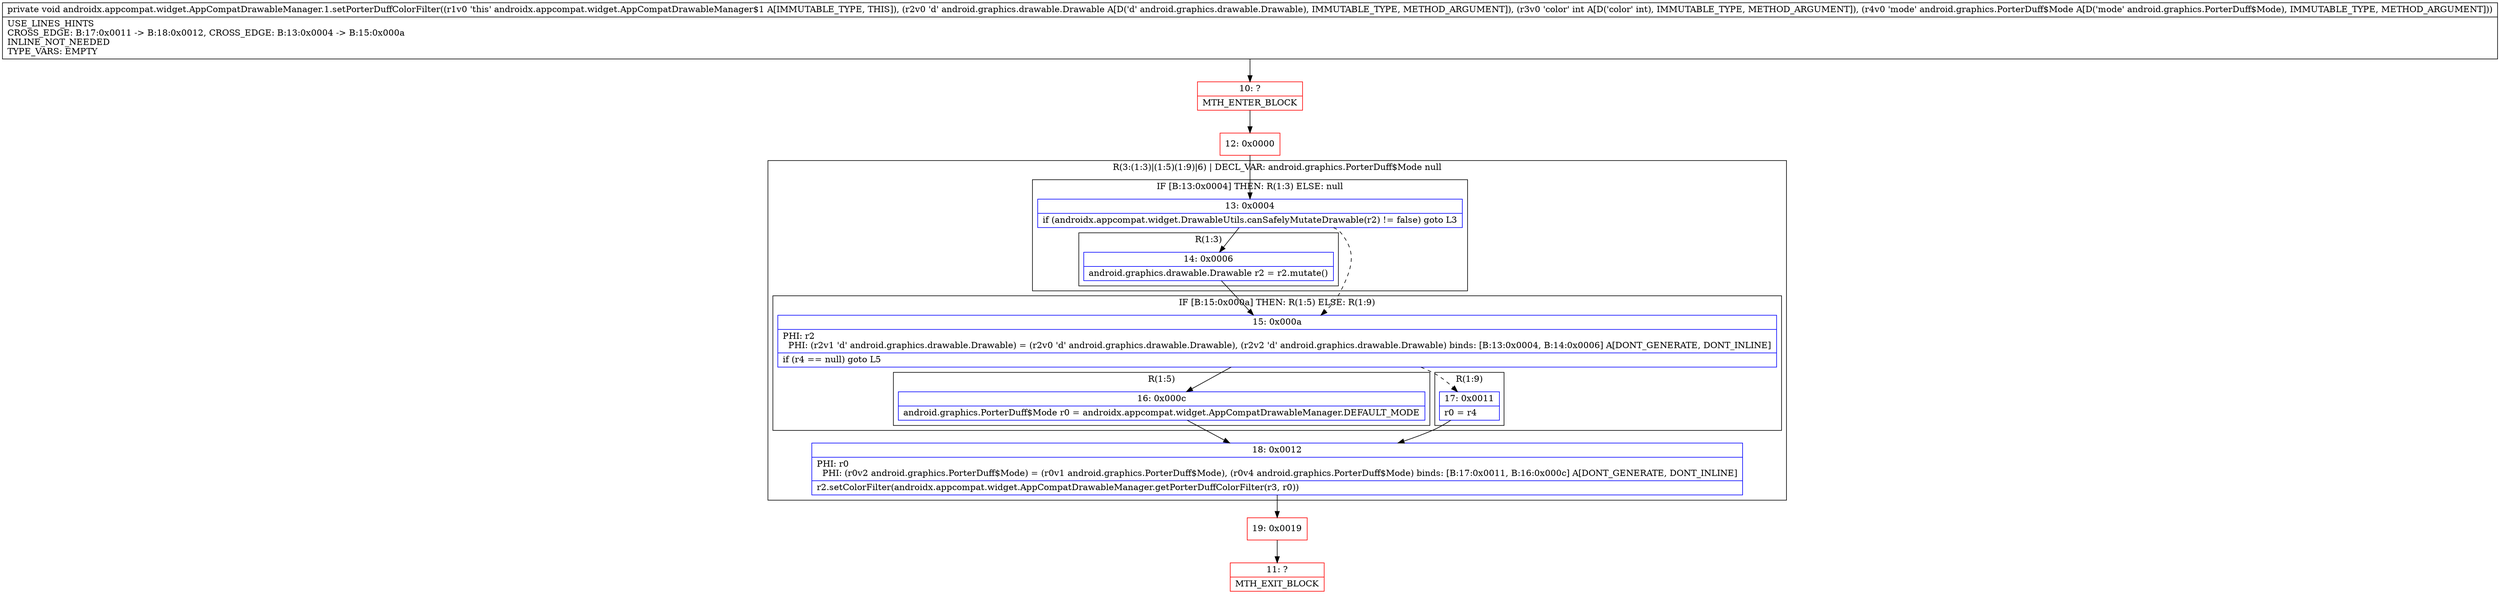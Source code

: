 digraph "CFG forandroidx.appcompat.widget.AppCompatDrawableManager.1.setPorterDuffColorFilter(Landroid\/graphics\/drawable\/Drawable;ILandroid\/graphics\/PorterDuff$Mode;)V" {
subgraph cluster_Region_686476859 {
label = "R(3:(1:3)|(1:5)(1:9)|6) | DECL_VAR: android.graphics.PorterDuff$Mode null\l";
node [shape=record,color=blue];
subgraph cluster_IfRegion_1918298205 {
label = "IF [B:13:0x0004] THEN: R(1:3) ELSE: null";
node [shape=record,color=blue];
Node_13 [shape=record,label="{13\:\ 0x0004|if (androidx.appcompat.widget.DrawableUtils.canSafelyMutateDrawable(r2) != false) goto L3\l}"];
subgraph cluster_Region_1832346463 {
label = "R(1:3)";
node [shape=record,color=blue];
Node_14 [shape=record,label="{14\:\ 0x0006|android.graphics.drawable.Drawable r2 = r2.mutate()\l}"];
}
}
subgraph cluster_IfRegion_1105143941 {
label = "IF [B:15:0x000a] THEN: R(1:5) ELSE: R(1:9)";
node [shape=record,color=blue];
Node_15 [shape=record,label="{15\:\ 0x000a|PHI: r2 \l  PHI: (r2v1 'd' android.graphics.drawable.Drawable) = (r2v0 'd' android.graphics.drawable.Drawable), (r2v2 'd' android.graphics.drawable.Drawable) binds: [B:13:0x0004, B:14:0x0006] A[DONT_GENERATE, DONT_INLINE]\l|if (r4 == null) goto L5\l}"];
subgraph cluster_Region_1264908898 {
label = "R(1:5)";
node [shape=record,color=blue];
Node_16 [shape=record,label="{16\:\ 0x000c|android.graphics.PorterDuff$Mode r0 = androidx.appcompat.widget.AppCompatDrawableManager.DEFAULT_MODE\l}"];
}
subgraph cluster_Region_1149130588 {
label = "R(1:9)";
node [shape=record,color=blue];
Node_17 [shape=record,label="{17\:\ 0x0011|r0 = r4\l}"];
}
}
Node_18 [shape=record,label="{18\:\ 0x0012|PHI: r0 \l  PHI: (r0v2 android.graphics.PorterDuff$Mode) = (r0v1 android.graphics.PorterDuff$Mode), (r0v4 android.graphics.PorterDuff$Mode) binds: [B:17:0x0011, B:16:0x000c] A[DONT_GENERATE, DONT_INLINE]\l|r2.setColorFilter(androidx.appcompat.widget.AppCompatDrawableManager.getPorterDuffColorFilter(r3, r0))\l}"];
}
Node_10 [shape=record,color=red,label="{10\:\ ?|MTH_ENTER_BLOCK\l}"];
Node_12 [shape=record,color=red,label="{12\:\ 0x0000}"];
Node_19 [shape=record,color=red,label="{19\:\ 0x0019}"];
Node_11 [shape=record,color=red,label="{11\:\ ?|MTH_EXIT_BLOCK\l}"];
MethodNode[shape=record,label="{private void androidx.appcompat.widget.AppCompatDrawableManager.1.setPorterDuffColorFilter((r1v0 'this' androidx.appcompat.widget.AppCompatDrawableManager$1 A[IMMUTABLE_TYPE, THIS]), (r2v0 'd' android.graphics.drawable.Drawable A[D('d' android.graphics.drawable.Drawable), IMMUTABLE_TYPE, METHOD_ARGUMENT]), (r3v0 'color' int A[D('color' int), IMMUTABLE_TYPE, METHOD_ARGUMENT]), (r4v0 'mode' android.graphics.PorterDuff$Mode A[D('mode' android.graphics.PorterDuff$Mode), IMMUTABLE_TYPE, METHOD_ARGUMENT]))  | USE_LINES_HINTS\lCROSS_EDGE: B:17:0x0011 \-\> B:18:0x0012, CROSS_EDGE: B:13:0x0004 \-\> B:15:0x000a\lINLINE_NOT_NEEDED\lTYPE_VARS: EMPTY\l}"];
MethodNode -> Node_10;Node_13 -> Node_14;
Node_13 -> Node_15[style=dashed];
Node_14 -> Node_15;
Node_15 -> Node_16;
Node_15 -> Node_17[style=dashed];
Node_16 -> Node_18;
Node_17 -> Node_18;
Node_18 -> Node_19;
Node_10 -> Node_12;
Node_12 -> Node_13;
Node_19 -> Node_11;
}

